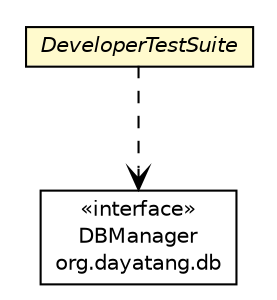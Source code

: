 #!/usr/local/bin/dot
#
# Class diagram 
# Generated by UMLGraph version R5_6_6-8-g8d7759 (http://www.umlgraph.org/)
#

digraph G {
	edge [fontname="Helvetica",fontsize=10,labelfontname="Helvetica",labelfontsize=10];
	node [fontname="Helvetica",fontsize=10,shape=plaintext];
	nodesep=0.25;
	ranksep=0.5;
	// org.dayatang.db.DBManager
	c42054 [label=<<table title="org.dayatang.db.DBManager" border="0" cellborder="1" cellspacing="0" cellpadding="2" port="p" href="../db/DBManager.html">
		<tr><td><table border="0" cellspacing="0" cellpadding="1">
<tr><td align="center" balign="center"> &#171;interface&#187; </td></tr>
<tr><td align="center" balign="center"> DBManager </td></tr>
<tr><td align="center" balign="center"> org.dayatang.db </td></tr>
		</table></td></tr>
		</table>>, URL="../db/DBManager.html", fontname="Helvetica", fontcolor="black", fontsize=10.0];
	// org.dayatang.springtest.DeveloperTestSuite
	c42112 [label=<<table title="org.dayatang.springtest.DeveloperTestSuite" border="0" cellborder="1" cellspacing="0" cellpadding="2" port="p" bgcolor="lemonChiffon" href="./DeveloperTestSuite.html">
		<tr><td><table border="0" cellspacing="0" cellpadding="1">
<tr><td align="center" balign="center"><font face="Helvetica-Oblique"> DeveloperTestSuite </font></td></tr>
		</table></td></tr>
		</table>>, URL="./DeveloperTestSuite.html", fontname="Helvetica", fontcolor="black", fontsize=10.0];
	// org.dayatang.springtest.DeveloperTestSuite DEPEND org.dayatang.db.DBManager
	c42112:p -> c42054:p [taillabel="", label=" "headlabel="", fontname="Helvetica", fontcolor="black", fontsize=10.0, color="black", arrowhead=open, style=dashed];
}

